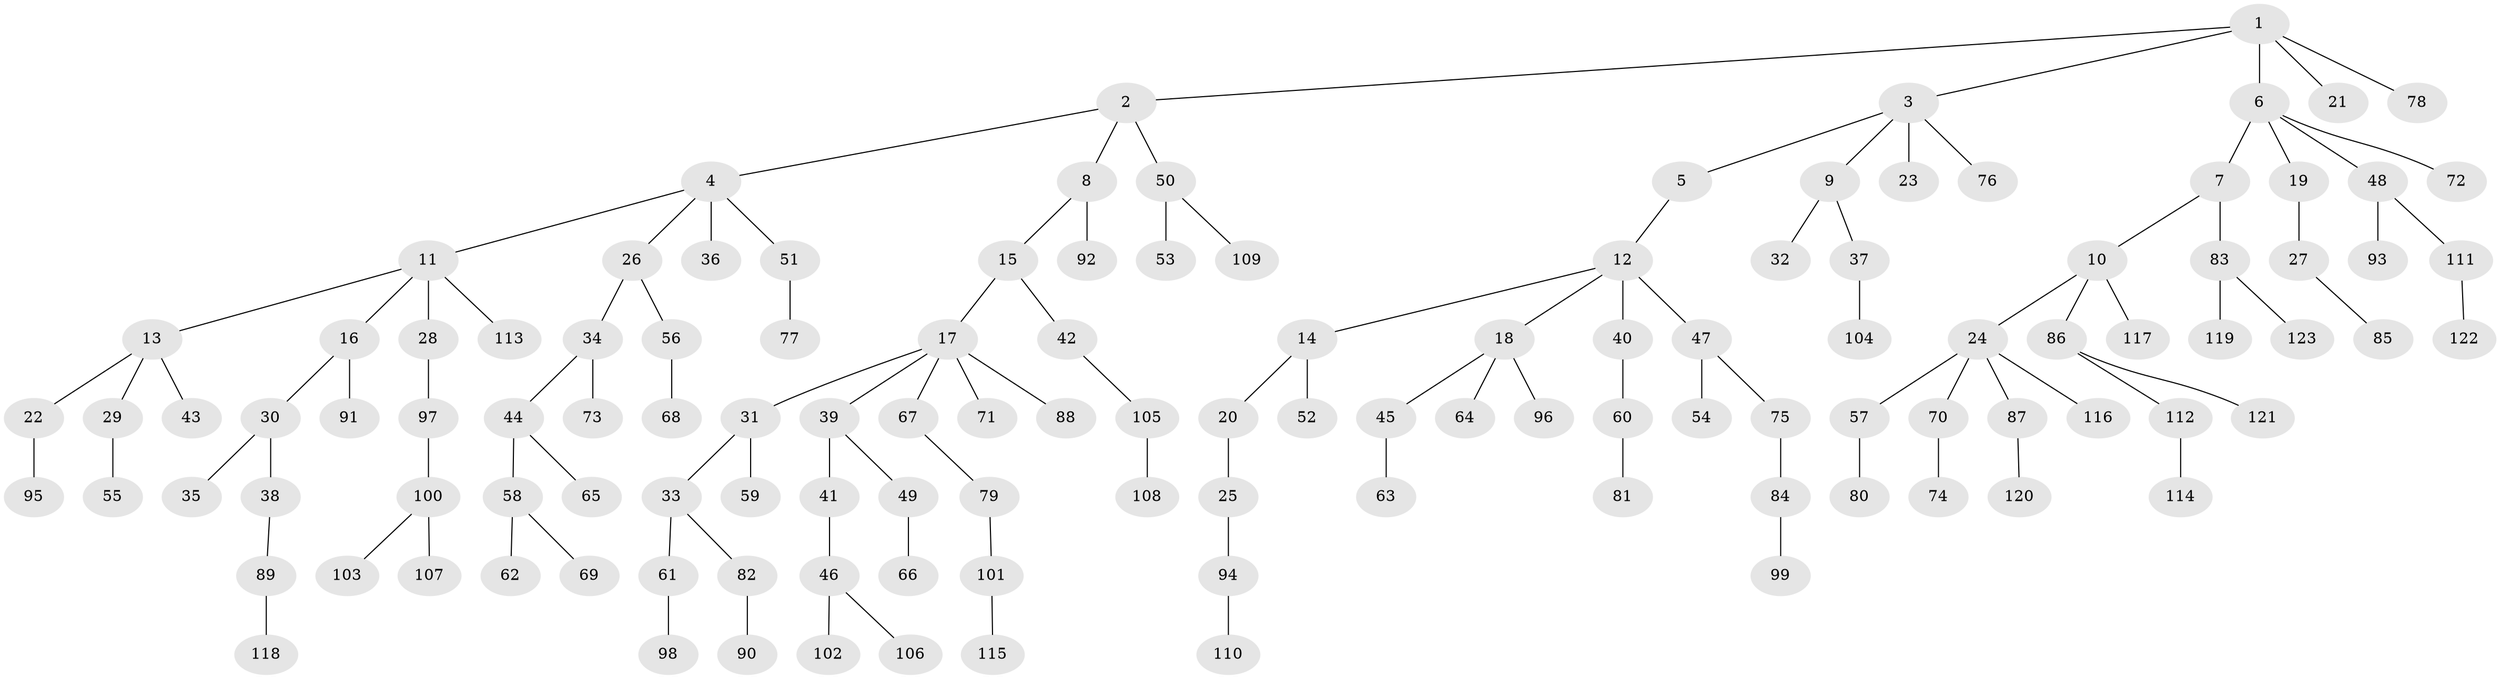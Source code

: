 // coarse degree distribution, {1: 0.7142857142857143, 2: 0.22448979591836735, 30: 0.02040816326530612, 5: 0.02040816326530612, 4: 0.02040816326530612}
// Generated by graph-tools (version 1.1) at 2025/56/03/04/25 21:56:10]
// undirected, 123 vertices, 122 edges
graph export_dot {
graph [start="1"]
  node [color=gray90,style=filled];
  1;
  2;
  3;
  4;
  5;
  6;
  7;
  8;
  9;
  10;
  11;
  12;
  13;
  14;
  15;
  16;
  17;
  18;
  19;
  20;
  21;
  22;
  23;
  24;
  25;
  26;
  27;
  28;
  29;
  30;
  31;
  32;
  33;
  34;
  35;
  36;
  37;
  38;
  39;
  40;
  41;
  42;
  43;
  44;
  45;
  46;
  47;
  48;
  49;
  50;
  51;
  52;
  53;
  54;
  55;
  56;
  57;
  58;
  59;
  60;
  61;
  62;
  63;
  64;
  65;
  66;
  67;
  68;
  69;
  70;
  71;
  72;
  73;
  74;
  75;
  76;
  77;
  78;
  79;
  80;
  81;
  82;
  83;
  84;
  85;
  86;
  87;
  88;
  89;
  90;
  91;
  92;
  93;
  94;
  95;
  96;
  97;
  98;
  99;
  100;
  101;
  102;
  103;
  104;
  105;
  106;
  107;
  108;
  109;
  110;
  111;
  112;
  113;
  114;
  115;
  116;
  117;
  118;
  119;
  120;
  121;
  122;
  123;
  1 -- 2;
  1 -- 3;
  1 -- 6;
  1 -- 21;
  1 -- 78;
  2 -- 4;
  2 -- 8;
  2 -- 50;
  3 -- 5;
  3 -- 9;
  3 -- 23;
  3 -- 76;
  4 -- 11;
  4 -- 26;
  4 -- 36;
  4 -- 51;
  5 -- 12;
  6 -- 7;
  6 -- 19;
  6 -- 48;
  6 -- 72;
  7 -- 10;
  7 -- 83;
  8 -- 15;
  8 -- 92;
  9 -- 32;
  9 -- 37;
  10 -- 24;
  10 -- 86;
  10 -- 117;
  11 -- 13;
  11 -- 16;
  11 -- 28;
  11 -- 113;
  12 -- 14;
  12 -- 18;
  12 -- 40;
  12 -- 47;
  13 -- 22;
  13 -- 29;
  13 -- 43;
  14 -- 20;
  14 -- 52;
  15 -- 17;
  15 -- 42;
  16 -- 30;
  16 -- 91;
  17 -- 31;
  17 -- 39;
  17 -- 67;
  17 -- 71;
  17 -- 88;
  18 -- 45;
  18 -- 64;
  18 -- 96;
  19 -- 27;
  20 -- 25;
  22 -- 95;
  24 -- 57;
  24 -- 70;
  24 -- 87;
  24 -- 116;
  25 -- 94;
  26 -- 34;
  26 -- 56;
  27 -- 85;
  28 -- 97;
  29 -- 55;
  30 -- 35;
  30 -- 38;
  31 -- 33;
  31 -- 59;
  33 -- 61;
  33 -- 82;
  34 -- 44;
  34 -- 73;
  37 -- 104;
  38 -- 89;
  39 -- 41;
  39 -- 49;
  40 -- 60;
  41 -- 46;
  42 -- 105;
  44 -- 58;
  44 -- 65;
  45 -- 63;
  46 -- 102;
  46 -- 106;
  47 -- 54;
  47 -- 75;
  48 -- 93;
  48 -- 111;
  49 -- 66;
  50 -- 53;
  50 -- 109;
  51 -- 77;
  56 -- 68;
  57 -- 80;
  58 -- 62;
  58 -- 69;
  60 -- 81;
  61 -- 98;
  67 -- 79;
  70 -- 74;
  75 -- 84;
  79 -- 101;
  82 -- 90;
  83 -- 119;
  83 -- 123;
  84 -- 99;
  86 -- 112;
  86 -- 121;
  87 -- 120;
  89 -- 118;
  94 -- 110;
  97 -- 100;
  100 -- 103;
  100 -- 107;
  101 -- 115;
  105 -- 108;
  111 -- 122;
  112 -- 114;
}
